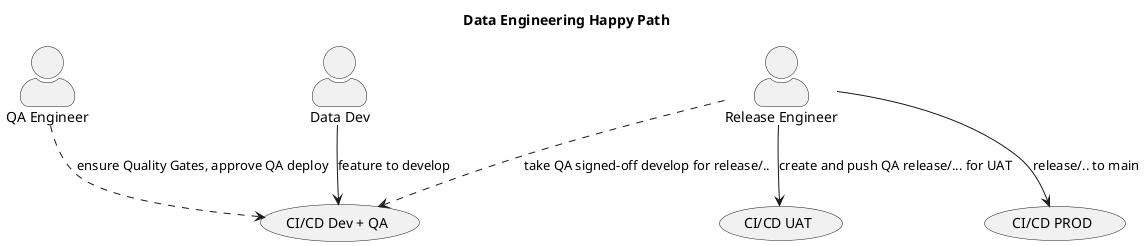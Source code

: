 @startuml 
title Data Engineering Happy Path

skinparam actorStyle awesome


"QA Engineer" as QA
"Data Dev" as Dev
"Release Engineer" as RE


"CI/CD Dev + QA" as (DEV_QA)
"CI/CD UAT" as (UAT)
"CI/CD PROD" as (PROD)

skinparam actorStyle awesome


"QA Engineer" as QA
"Data Dev" as Dev
"Release Engineer" as RE


"CI/CD Dev + QA" as (DEV_QA)
"CI/CD UAT" as (UAT)
"CI/CD PROD" as (PROD)

Dev --> DEV_QA: feature to develop
QA ..> DEV_QA: ensure Quality Gates, approve QA deploy
RE ..> DEV_QA: take QA signed-off develop for release/..
RE --> UAT: create and push QA release/... for UAT
RE --> PROD: release/.. to main 

@enduml